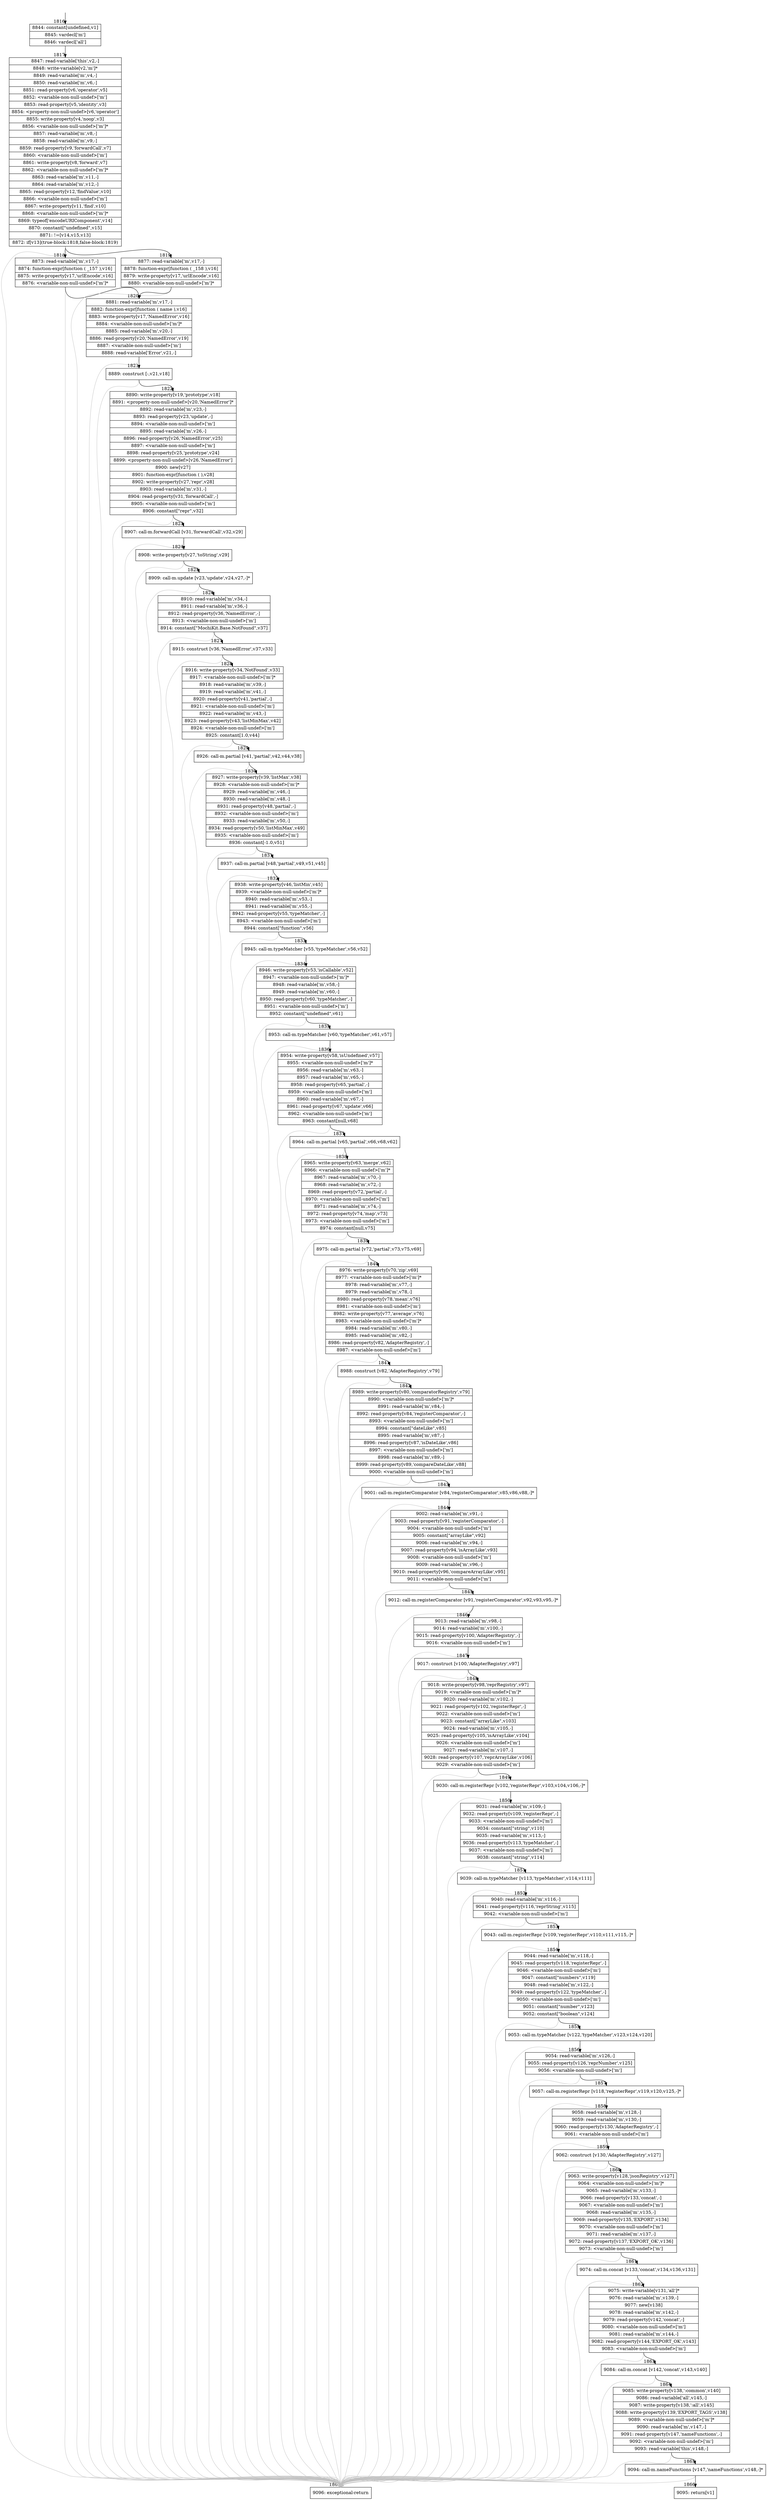 digraph {
rankdir="TD"
BB_entry119[shape=none,label=""];
BB_entry119 -> BB1816 [tailport=s, headport=n, headlabel="    1816"]
BB1816 [shape=record label="{8844: constant[undefined,v1]|8845: vardecl['m']|8846: vardecl['all']}" ] 
BB1816 -> BB1817 [tailport=s, headport=n, headlabel="      1817"]
BB1817 [shape=record label="{8847: read-variable['this',v2,-]|8848: write-variable[v2,'m']*|8849: read-variable['m',v4,-]|8850: read-variable['m',v6,-]|8851: read-property[v6,'operator',v5]|8852: \<variable-non-null-undef\>['m']|8853: read-property[v5,'identity',v3]|8854: \<property-non-null-undef\>[v6,'operator']|8855: write-property[v4,'noop',v3]|8856: \<variable-non-null-undef\>['m']*|8857: read-variable['m',v8,-]|8858: read-variable['m',v9,-]|8859: read-property[v9,'forwardCall',v7]|8860: \<variable-non-null-undef\>['m']|8861: write-property[v8,'forward',v7]|8862: \<variable-non-null-undef\>['m']*|8863: read-variable['m',v11,-]|8864: read-variable['m',v12,-]|8865: read-property[v12,'findValue',v10]|8866: \<variable-non-null-undef\>['m']|8867: write-property[v11,'find',v10]|8868: \<variable-non-null-undef\>['m']*|8869: typeof['encodeURIComponent',v14]|8870: constant[\"undefined\",v15]|8871: !=[v14,v15,v13]|8872: if[v13](true-block:1818,false-block:1819)}" ] 
BB1817 -> BB1818 [tailport=s, headport=n, headlabel="      1818"]
BB1817 -> BB1819 [tailport=s, headport=n, headlabel="      1819"]
BB1817 -> BB1867 [tailport=s, headport=n, color=gray, headlabel="      1867"]
BB1818 [shape=record label="{8873: read-variable['m',v17,-]|8874: function-expr[function ( _157 ),v16]|8875: write-property[v17,'urlEncode',v16]|8876: \<variable-non-null-undef\>['m']*}" ] 
BB1818 -> BB1820 [tailport=s, headport=n, headlabel="      1820"]
BB1818 -> BB1867 [tailport=s, headport=n, color=gray]
BB1819 [shape=record label="{8877: read-variable['m',v17,-]|8878: function-expr[function ( _158 ),v16]|8879: write-property[v17,'urlEncode',v16]|8880: \<variable-non-null-undef\>['m']*}" ] 
BB1819 -> BB1820 [tailport=s, headport=n]
BB1819 -> BB1867 [tailport=s, headport=n, color=gray]
BB1820 [shape=record label="{8881: read-variable['m',v17,-]|8882: function-expr[function ( name ),v16]|8883: write-property[v17,'NamedError',v16]|8884: \<variable-non-null-undef\>['m']*|8885: read-variable['m',v20,-]|8886: read-property[v20,'NamedError',v19]|8887: \<variable-non-null-undef\>['m']|8888: read-variable['Error',v21,-]}" ] 
BB1820 -> BB1821 [tailport=s, headport=n, headlabel="      1821"]
BB1820 -> BB1867 [tailport=s, headport=n, color=gray]
BB1821 [shape=record label="{8889: construct [-,v21,v18]}" ] 
BB1821 -> BB1822 [tailport=s, headport=n, headlabel="      1822"]
BB1821 -> BB1867 [tailport=s, headport=n, color=gray]
BB1822 [shape=record label="{8890: write-property[v19,'prototype',v18]|8891: \<property-non-null-undef\>[v20,'NamedError']*|8892: read-variable['m',v23,-]|8893: read-property[v23,'update',-]|8894: \<variable-non-null-undef\>['m']|8895: read-variable['m',v26,-]|8896: read-property[v26,'NamedError',v25]|8897: \<variable-non-null-undef\>['m']|8898: read-property[v25,'prototype',v24]|8899: \<property-non-null-undef\>[v26,'NamedError']|8900: new[v27]|8901: function-expr[function ( ),v28]|8902: write-property[v27,'repr',v28]|8903: read-variable['m',v31,-]|8904: read-property[v31,'forwardCall',-]|8905: \<variable-non-null-undef\>['m']|8906: constant[\"repr\",v32]}" ] 
BB1822 -> BB1823 [tailport=s, headport=n, headlabel="      1823"]
BB1822 -> BB1867 [tailport=s, headport=n, color=gray]
BB1823 [shape=record label="{8907: call-m.forwardCall [v31,'forwardCall',v32,v29]}" ] 
BB1823 -> BB1824 [tailport=s, headport=n, headlabel="      1824"]
BB1823 -> BB1867 [tailport=s, headport=n, color=gray]
BB1824 [shape=record label="{8908: write-property[v27,'toString',v29]}" ] 
BB1824 -> BB1825 [tailport=s, headport=n, headlabel="      1825"]
BB1824 -> BB1867 [tailport=s, headport=n, color=gray]
BB1825 [shape=record label="{8909: call-m.update [v23,'update',v24,v27,-]*}" ] 
BB1825 -> BB1826 [tailport=s, headport=n, headlabel="      1826"]
BB1825 -> BB1867 [tailport=s, headport=n, color=gray]
BB1826 [shape=record label="{8910: read-variable['m',v34,-]|8911: read-variable['m',v36,-]|8912: read-property[v36,'NamedError',-]|8913: \<variable-non-null-undef\>['m']|8914: constant[\"MochiKit.Base.NotFound\",v37]}" ] 
BB1826 -> BB1827 [tailport=s, headport=n, headlabel="      1827"]
BB1826 -> BB1867 [tailport=s, headport=n, color=gray]
BB1827 [shape=record label="{8915: construct [v36,'NamedError',v37,v33]}" ] 
BB1827 -> BB1828 [tailport=s, headport=n, headlabel="      1828"]
BB1827 -> BB1867 [tailport=s, headport=n, color=gray]
BB1828 [shape=record label="{8916: write-property[v34,'NotFound',v33]|8917: \<variable-non-null-undef\>['m']*|8918: read-variable['m',v39,-]|8919: read-variable['m',v41,-]|8920: read-property[v41,'partial',-]|8921: \<variable-non-null-undef\>['m']|8922: read-variable['m',v43,-]|8923: read-property[v43,'listMinMax',v42]|8924: \<variable-non-null-undef\>['m']|8925: constant[1.0,v44]}" ] 
BB1828 -> BB1829 [tailport=s, headport=n, headlabel="      1829"]
BB1828 -> BB1867 [tailport=s, headport=n, color=gray]
BB1829 [shape=record label="{8926: call-m.partial [v41,'partial',v42,v44,v38]}" ] 
BB1829 -> BB1830 [tailport=s, headport=n, headlabel="      1830"]
BB1829 -> BB1867 [tailport=s, headport=n, color=gray]
BB1830 [shape=record label="{8927: write-property[v39,'listMax',v38]|8928: \<variable-non-null-undef\>['m']*|8929: read-variable['m',v46,-]|8930: read-variable['m',v48,-]|8931: read-property[v48,'partial',-]|8932: \<variable-non-null-undef\>['m']|8933: read-variable['m',v50,-]|8934: read-property[v50,'listMinMax',v49]|8935: \<variable-non-null-undef\>['m']|8936: constant[-1.0,v51]}" ] 
BB1830 -> BB1831 [tailport=s, headport=n, headlabel="      1831"]
BB1830 -> BB1867 [tailport=s, headport=n, color=gray]
BB1831 [shape=record label="{8937: call-m.partial [v48,'partial',v49,v51,v45]}" ] 
BB1831 -> BB1832 [tailport=s, headport=n, headlabel="      1832"]
BB1831 -> BB1867 [tailport=s, headport=n, color=gray]
BB1832 [shape=record label="{8938: write-property[v46,'listMin',v45]|8939: \<variable-non-null-undef\>['m']*|8940: read-variable['m',v53,-]|8941: read-variable['m',v55,-]|8942: read-property[v55,'typeMatcher',-]|8943: \<variable-non-null-undef\>['m']|8944: constant[\"function\",v56]}" ] 
BB1832 -> BB1833 [tailport=s, headport=n, headlabel="      1833"]
BB1832 -> BB1867 [tailport=s, headport=n, color=gray]
BB1833 [shape=record label="{8945: call-m.typeMatcher [v55,'typeMatcher',v56,v52]}" ] 
BB1833 -> BB1834 [tailport=s, headport=n, headlabel="      1834"]
BB1833 -> BB1867 [tailport=s, headport=n, color=gray]
BB1834 [shape=record label="{8946: write-property[v53,'isCallable',v52]|8947: \<variable-non-null-undef\>['m']*|8948: read-variable['m',v58,-]|8949: read-variable['m',v60,-]|8950: read-property[v60,'typeMatcher',-]|8951: \<variable-non-null-undef\>['m']|8952: constant[\"undefined\",v61]}" ] 
BB1834 -> BB1835 [tailport=s, headport=n, headlabel="      1835"]
BB1834 -> BB1867 [tailport=s, headport=n, color=gray]
BB1835 [shape=record label="{8953: call-m.typeMatcher [v60,'typeMatcher',v61,v57]}" ] 
BB1835 -> BB1836 [tailport=s, headport=n, headlabel="      1836"]
BB1835 -> BB1867 [tailport=s, headport=n, color=gray]
BB1836 [shape=record label="{8954: write-property[v58,'isUndefined',v57]|8955: \<variable-non-null-undef\>['m']*|8956: read-variable['m',v63,-]|8957: read-variable['m',v65,-]|8958: read-property[v65,'partial',-]|8959: \<variable-non-null-undef\>['m']|8960: read-variable['m',v67,-]|8961: read-property[v67,'update',v66]|8962: \<variable-non-null-undef\>['m']|8963: constant[null,v68]}" ] 
BB1836 -> BB1837 [tailport=s, headport=n, headlabel="      1837"]
BB1836 -> BB1867 [tailport=s, headport=n, color=gray]
BB1837 [shape=record label="{8964: call-m.partial [v65,'partial',v66,v68,v62]}" ] 
BB1837 -> BB1838 [tailport=s, headport=n, headlabel="      1838"]
BB1837 -> BB1867 [tailport=s, headport=n, color=gray]
BB1838 [shape=record label="{8965: write-property[v63,'merge',v62]|8966: \<variable-non-null-undef\>['m']*|8967: read-variable['m',v70,-]|8968: read-variable['m',v72,-]|8969: read-property[v72,'partial',-]|8970: \<variable-non-null-undef\>['m']|8971: read-variable['m',v74,-]|8972: read-property[v74,'map',v73]|8973: \<variable-non-null-undef\>['m']|8974: constant[null,v75]}" ] 
BB1838 -> BB1839 [tailport=s, headport=n, headlabel="      1839"]
BB1838 -> BB1867 [tailport=s, headport=n, color=gray]
BB1839 [shape=record label="{8975: call-m.partial [v72,'partial',v73,v75,v69]}" ] 
BB1839 -> BB1840 [tailport=s, headport=n, headlabel="      1840"]
BB1839 -> BB1867 [tailport=s, headport=n, color=gray]
BB1840 [shape=record label="{8976: write-property[v70,'zip',v69]|8977: \<variable-non-null-undef\>['m']*|8978: read-variable['m',v77,-]|8979: read-variable['m',v78,-]|8980: read-property[v78,'mean',v76]|8981: \<variable-non-null-undef\>['m']|8982: write-property[v77,'average',v76]|8983: \<variable-non-null-undef\>['m']*|8984: read-variable['m',v80,-]|8985: read-variable['m',v82,-]|8986: read-property[v82,'AdapterRegistry',-]|8987: \<variable-non-null-undef\>['m']}" ] 
BB1840 -> BB1841 [tailport=s, headport=n, headlabel="      1841"]
BB1840 -> BB1867 [tailport=s, headport=n, color=gray]
BB1841 [shape=record label="{8988: construct [v82,'AdapterRegistry',v79]}" ] 
BB1841 -> BB1842 [tailport=s, headport=n, headlabel="      1842"]
BB1841 -> BB1867 [tailport=s, headport=n, color=gray]
BB1842 [shape=record label="{8989: write-property[v80,'comparatorRegistry',v79]|8990: \<variable-non-null-undef\>['m']*|8991: read-variable['m',v84,-]|8992: read-property[v84,'registerComparator',-]|8993: \<variable-non-null-undef\>['m']|8994: constant[\"dateLike\",v85]|8995: read-variable['m',v87,-]|8996: read-property[v87,'isDateLike',v86]|8997: \<variable-non-null-undef\>['m']|8998: read-variable['m',v89,-]|8999: read-property[v89,'compareDateLike',v88]|9000: \<variable-non-null-undef\>['m']}" ] 
BB1842 -> BB1843 [tailport=s, headport=n, headlabel="      1843"]
BB1842 -> BB1867 [tailport=s, headport=n, color=gray]
BB1843 [shape=record label="{9001: call-m.registerComparator [v84,'registerComparator',v85,v86,v88,-]*}" ] 
BB1843 -> BB1844 [tailport=s, headport=n, headlabel="      1844"]
BB1843 -> BB1867 [tailport=s, headport=n, color=gray]
BB1844 [shape=record label="{9002: read-variable['m',v91,-]|9003: read-property[v91,'registerComparator',-]|9004: \<variable-non-null-undef\>['m']|9005: constant[\"arrayLike\",v92]|9006: read-variable['m',v94,-]|9007: read-property[v94,'isArrayLike',v93]|9008: \<variable-non-null-undef\>['m']|9009: read-variable['m',v96,-]|9010: read-property[v96,'compareArrayLike',v95]|9011: \<variable-non-null-undef\>['m']}" ] 
BB1844 -> BB1845 [tailport=s, headport=n, headlabel="      1845"]
BB1844 -> BB1867 [tailport=s, headport=n, color=gray]
BB1845 [shape=record label="{9012: call-m.registerComparator [v91,'registerComparator',v92,v93,v95,-]*}" ] 
BB1845 -> BB1846 [tailport=s, headport=n, headlabel="      1846"]
BB1845 -> BB1867 [tailport=s, headport=n, color=gray]
BB1846 [shape=record label="{9013: read-variable['m',v98,-]|9014: read-variable['m',v100,-]|9015: read-property[v100,'AdapterRegistry',-]|9016: \<variable-non-null-undef\>['m']}" ] 
BB1846 -> BB1847 [tailport=s, headport=n, headlabel="      1847"]
BB1846 -> BB1867 [tailport=s, headport=n, color=gray]
BB1847 [shape=record label="{9017: construct [v100,'AdapterRegistry',v97]}" ] 
BB1847 -> BB1848 [tailport=s, headport=n, headlabel="      1848"]
BB1847 -> BB1867 [tailport=s, headport=n, color=gray]
BB1848 [shape=record label="{9018: write-property[v98,'reprRegistry',v97]|9019: \<variable-non-null-undef\>['m']*|9020: read-variable['m',v102,-]|9021: read-property[v102,'registerRepr',-]|9022: \<variable-non-null-undef\>['m']|9023: constant[\"arrayLike\",v103]|9024: read-variable['m',v105,-]|9025: read-property[v105,'isArrayLike',v104]|9026: \<variable-non-null-undef\>['m']|9027: read-variable['m',v107,-]|9028: read-property[v107,'reprArrayLike',v106]|9029: \<variable-non-null-undef\>['m']}" ] 
BB1848 -> BB1849 [tailport=s, headport=n, headlabel="      1849"]
BB1848 -> BB1867 [tailport=s, headport=n, color=gray]
BB1849 [shape=record label="{9030: call-m.registerRepr [v102,'registerRepr',v103,v104,v106,-]*}" ] 
BB1849 -> BB1850 [tailport=s, headport=n, headlabel="      1850"]
BB1849 -> BB1867 [tailport=s, headport=n, color=gray]
BB1850 [shape=record label="{9031: read-variable['m',v109,-]|9032: read-property[v109,'registerRepr',-]|9033: \<variable-non-null-undef\>['m']|9034: constant[\"string\",v110]|9035: read-variable['m',v113,-]|9036: read-property[v113,'typeMatcher',-]|9037: \<variable-non-null-undef\>['m']|9038: constant[\"string\",v114]}" ] 
BB1850 -> BB1851 [tailport=s, headport=n, headlabel="      1851"]
BB1850 -> BB1867 [tailport=s, headport=n, color=gray]
BB1851 [shape=record label="{9039: call-m.typeMatcher [v113,'typeMatcher',v114,v111]}" ] 
BB1851 -> BB1852 [tailport=s, headport=n, headlabel="      1852"]
BB1851 -> BB1867 [tailport=s, headport=n, color=gray]
BB1852 [shape=record label="{9040: read-variable['m',v116,-]|9041: read-property[v116,'reprString',v115]|9042: \<variable-non-null-undef\>['m']}" ] 
BB1852 -> BB1853 [tailport=s, headport=n, headlabel="      1853"]
BB1852 -> BB1867 [tailport=s, headport=n, color=gray]
BB1853 [shape=record label="{9043: call-m.registerRepr [v109,'registerRepr',v110,v111,v115,-]*}" ] 
BB1853 -> BB1854 [tailport=s, headport=n, headlabel="      1854"]
BB1853 -> BB1867 [tailport=s, headport=n, color=gray]
BB1854 [shape=record label="{9044: read-variable['m',v118,-]|9045: read-property[v118,'registerRepr',-]|9046: \<variable-non-null-undef\>['m']|9047: constant[\"numbers\",v119]|9048: read-variable['m',v122,-]|9049: read-property[v122,'typeMatcher',-]|9050: \<variable-non-null-undef\>['m']|9051: constant[\"number\",v123]|9052: constant[\"boolean\",v124]}" ] 
BB1854 -> BB1855 [tailport=s, headport=n, headlabel="      1855"]
BB1854 -> BB1867 [tailport=s, headport=n, color=gray]
BB1855 [shape=record label="{9053: call-m.typeMatcher [v122,'typeMatcher',v123,v124,v120]}" ] 
BB1855 -> BB1856 [tailport=s, headport=n, headlabel="      1856"]
BB1855 -> BB1867 [tailport=s, headport=n, color=gray]
BB1856 [shape=record label="{9054: read-variable['m',v126,-]|9055: read-property[v126,'reprNumber',v125]|9056: \<variable-non-null-undef\>['m']}" ] 
BB1856 -> BB1857 [tailport=s, headport=n, headlabel="      1857"]
BB1856 -> BB1867 [tailport=s, headport=n, color=gray]
BB1857 [shape=record label="{9057: call-m.registerRepr [v118,'registerRepr',v119,v120,v125,-]*}" ] 
BB1857 -> BB1858 [tailport=s, headport=n, headlabel="      1858"]
BB1857 -> BB1867 [tailport=s, headport=n, color=gray]
BB1858 [shape=record label="{9058: read-variable['m',v128,-]|9059: read-variable['m',v130,-]|9060: read-property[v130,'AdapterRegistry',-]|9061: \<variable-non-null-undef\>['m']}" ] 
BB1858 -> BB1859 [tailport=s, headport=n, headlabel="      1859"]
BB1858 -> BB1867 [tailport=s, headport=n, color=gray]
BB1859 [shape=record label="{9062: construct [v130,'AdapterRegistry',v127]}" ] 
BB1859 -> BB1860 [tailport=s, headport=n, headlabel="      1860"]
BB1859 -> BB1867 [tailport=s, headport=n, color=gray]
BB1860 [shape=record label="{9063: write-property[v128,'jsonRegistry',v127]|9064: \<variable-non-null-undef\>['m']*|9065: read-variable['m',v133,-]|9066: read-property[v133,'concat',-]|9067: \<variable-non-null-undef\>['m']|9068: read-variable['m',v135,-]|9069: read-property[v135,'EXPORT',v134]|9070: \<variable-non-null-undef\>['m']|9071: read-variable['m',v137,-]|9072: read-property[v137,'EXPORT_OK',v136]|9073: \<variable-non-null-undef\>['m']}" ] 
BB1860 -> BB1861 [tailport=s, headport=n, headlabel="      1861"]
BB1860 -> BB1867 [tailport=s, headport=n, color=gray]
BB1861 [shape=record label="{9074: call-m.concat [v133,'concat',v134,v136,v131]}" ] 
BB1861 -> BB1862 [tailport=s, headport=n, headlabel="      1862"]
BB1861 -> BB1867 [tailport=s, headport=n, color=gray]
BB1862 [shape=record label="{9075: write-variable[v131,'all']*|9076: read-variable['m',v139,-]|9077: new[v138]|9078: read-variable['m',v142,-]|9079: read-property[v142,'concat',-]|9080: \<variable-non-null-undef\>['m']|9081: read-variable['m',v144,-]|9082: read-property[v144,'EXPORT_OK',v143]|9083: \<variable-non-null-undef\>['m']}" ] 
BB1862 -> BB1863 [tailport=s, headport=n, headlabel="      1863"]
BB1862 -> BB1867 [tailport=s, headport=n, color=gray]
BB1863 [shape=record label="{9084: call-m.concat [v142,'concat',v143,v140]}" ] 
BB1863 -> BB1864 [tailport=s, headport=n, headlabel="      1864"]
BB1863 -> BB1867 [tailport=s, headport=n, color=gray]
BB1864 [shape=record label="{9085: write-property[v138,':common',v140]|9086: read-variable['all',v145,-]|9087: write-property[v138,':all',v145]|9088: write-property[v139,'EXPORT_TAGS',v138]|9089: \<variable-non-null-undef\>['m']*|9090: read-variable['m',v147,-]|9091: read-property[v147,'nameFunctions',-]|9092: \<variable-non-null-undef\>['m']|9093: read-variable['this',v148,-]}" ] 
BB1864 -> BB1865 [tailport=s, headport=n, headlabel="      1865"]
BB1864 -> BB1867 [tailport=s, headport=n, color=gray]
BB1865 [shape=record label="{9094: call-m.nameFunctions [v147,'nameFunctions',v148,-]*}" ] 
BB1865 -> BB1866 [tailport=s, headport=n, headlabel="      1866"]
BB1865 -> BB1867 [tailport=s, headport=n, color=gray]
BB1866 [shape=record label="{9095: return[v1]}" ] 
BB1867 [shape=record label="{9096: exceptional-return}" ] 
//#$~ 1083
}
